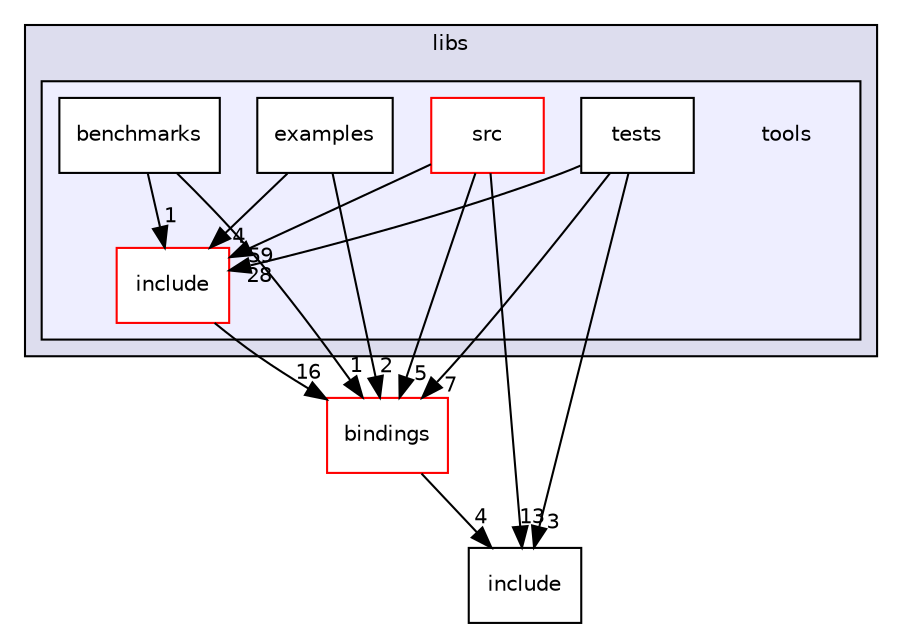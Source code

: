 digraph "tools" {
  compound=true
  node [ fontsize="10", fontname="Helvetica"];
  edge [ labelfontsize="10", labelfontname="Helvetica"];
  subgraph clusterdir_87a455bccb09a92130c26a11a880c98a {
    graph [ bgcolor="#ddddee", pencolor="black", label="libs" fontname="Helvetica", fontsize="10", URL="dir_87a455bccb09a92130c26a11a880c98a.html"]
  subgraph clusterdir_89fa086523ca714548e7966bf1a47b6b {
    graph [ bgcolor="#eeeeff", pencolor="black", label="" URL="dir_89fa086523ca714548e7966bf1a47b6b.html"];
    dir_89fa086523ca714548e7966bf1a47b6b [shape=plaintext label="tools"];
    dir_80faeca8f9827cf4a32ea789859e877e [shape=box label="benchmarks" color="black" fillcolor="white" style="filled" URL="dir_80faeca8f9827cf4a32ea789859e877e.html"];
    dir_231266fd1578cc024c6f9eef31532203 [shape=box label="examples" color="black" fillcolor="white" style="filled" URL="dir_231266fd1578cc024c6f9eef31532203.html"];
    dir_8b1d150e9f156064a1b3b6bfd83b297b [shape=box label="include" color="red" fillcolor="white" style="filled" URL="dir_8b1d150e9f156064a1b3b6bfd83b297b.html"];
    dir_1c1974961be6c63e1eb7f86ea176fae0 [shape=box label="src" color="red" fillcolor="white" style="filled" URL="dir_1c1974961be6c63e1eb7f86ea176fae0.html"];
    dir_e052677a652baea8f3cb81d7a33b69a3 [shape=box label="tests" color="black" fillcolor="white" style="filled" URL="dir_e052677a652baea8f3cb81d7a33b69a3.html"];
  }
  }
  dir_b0856f6b0d80ccb263b2f415c91f9e17 [shape=box label="include" URL="dir_b0856f6b0d80ccb263b2f415c91f9e17.html"];
  dir_ea91a2a72b7cbbf988d2bd2cd1d23e49 [shape=box label="bindings" fillcolor="white" style="filled" color="red" URL="dir_ea91a2a72b7cbbf988d2bd2cd1d23e49.html"];
  dir_8b1d150e9f156064a1b3b6bfd83b297b->dir_ea91a2a72b7cbbf988d2bd2cd1d23e49 [headlabel="16", labeldistance=1.5 headhref="dir_000006_000022.html"];
  dir_e052677a652baea8f3cb81d7a33b69a3->dir_8b1d150e9f156064a1b3b6bfd83b297b [headlabel="28", labeldistance=1.5 headhref="dir_000030_000006.html"];
  dir_e052677a652baea8f3cb81d7a33b69a3->dir_b0856f6b0d80ccb263b2f415c91f9e17 [headlabel="3", labeldistance=1.5 headhref="dir_000030_000025.html"];
  dir_e052677a652baea8f3cb81d7a33b69a3->dir_ea91a2a72b7cbbf988d2bd2cd1d23e49 [headlabel="7", labeldistance=1.5 headhref="dir_000030_000022.html"];
  dir_231266fd1578cc024c6f9eef31532203->dir_8b1d150e9f156064a1b3b6bfd83b297b [headlabel="4", labeldistance=1.5 headhref="dir_000009_000006.html"];
  dir_231266fd1578cc024c6f9eef31532203->dir_ea91a2a72b7cbbf988d2bd2cd1d23e49 [headlabel="2", labeldistance=1.5 headhref="dir_000009_000022.html"];
  dir_1c1974961be6c63e1eb7f86ea176fae0->dir_8b1d150e9f156064a1b3b6bfd83b297b [headlabel="59", labeldistance=1.5 headhref="dir_000004_000006.html"];
  dir_1c1974961be6c63e1eb7f86ea176fae0->dir_b0856f6b0d80ccb263b2f415c91f9e17 [headlabel="13", labeldistance=1.5 headhref="dir_000004_000025.html"];
  dir_1c1974961be6c63e1eb7f86ea176fae0->dir_ea91a2a72b7cbbf988d2bd2cd1d23e49 [headlabel="5", labeldistance=1.5 headhref="dir_000004_000022.html"];
  dir_80faeca8f9827cf4a32ea789859e877e->dir_8b1d150e9f156064a1b3b6bfd83b297b [headlabel="1", labeldistance=1.5 headhref="dir_000015_000006.html"];
  dir_80faeca8f9827cf4a32ea789859e877e->dir_ea91a2a72b7cbbf988d2bd2cd1d23e49 [headlabel="1", labeldistance=1.5 headhref="dir_000015_000022.html"];
  dir_ea91a2a72b7cbbf988d2bd2cd1d23e49->dir_b0856f6b0d80ccb263b2f415c91f9e17 [headlabel="4", labeldistance=1.5 headhref="dir_000022_000025.html"];
}
